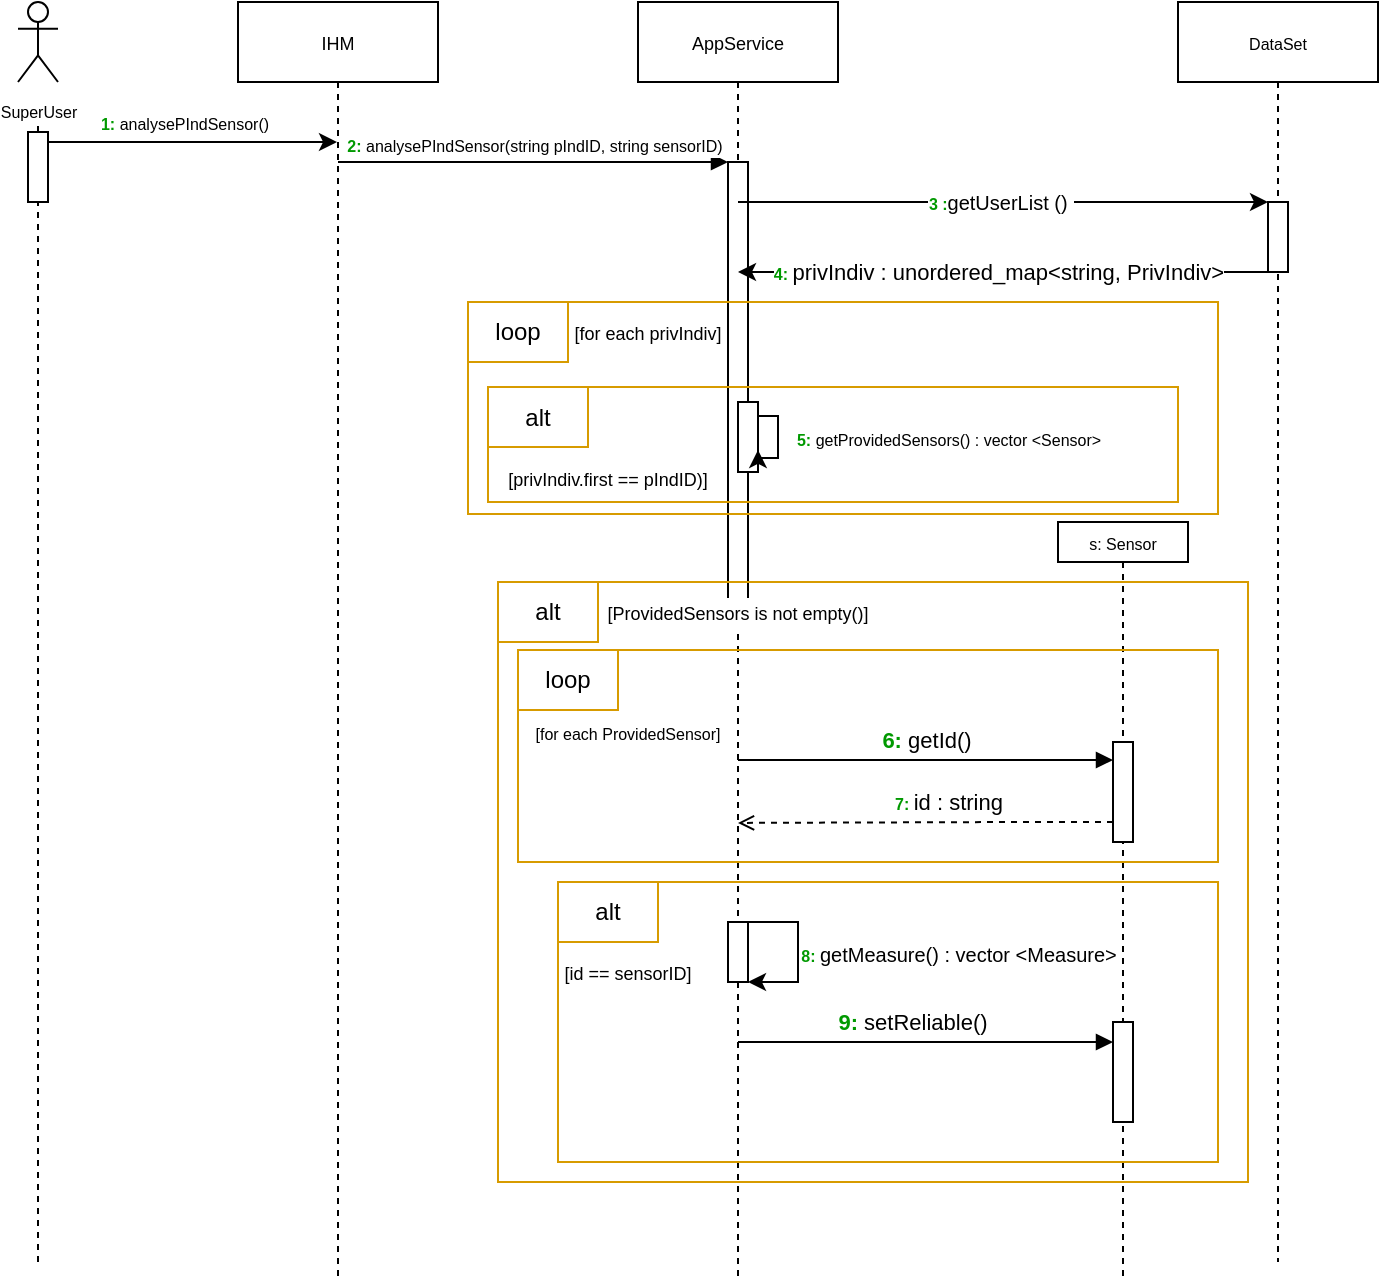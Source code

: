 <mxfile version="21.3.6" type="github">
  <diagram name="Page-1" id="U1p5k2ou6aDQazZYMd7k">
    <mxGraphModel dx="633" dy="1027" grid="1" gridSize="10" guides="1" tooltips="1" connect="1" arrows="1" fold="1" page="1" pageScale="1" pageWidth="1169" pageHeight="827" math="0" shadow="0">
      <root>
        <mxCell id="0" />
        <mxCell id="1" parent="0" />
        <mxCell id="GppKYo8j6UHfjYzBci3K-132" value="&lt;font style=&quot;font-size: 9px;&quot;&gt;AppService&lt;/font&gt;" style="shape=umlLifeline;perimeter=lifelinePerimeter;whiteSpace=wrap;html=1;container=0;dropTarget=0;collapsible=0;recursiveResize=0;outlineConnect=0;portConstraint=eastwest;newEdgeStyle={&quot;edgeStyle&quot;:&quot;elbowEdgeStyle&quot;,&quot;elbow&quot;:&quot;vertical&quot;,&quot;curved&quot;:0,&quot;rounded&quot;:0};" parent="1" vertex="1">
          <mxGeometry x="390" y="60" width="100" height="640" as="geometry" />
        </mxCell>
        <mxCell id="GppKYo8j6UHfjYzBci3K-133" value="&lt;font style=&quot;font-size: 8px;&quot;&gt;&lt;b&gt;&lt;font color=&quot;#009900&quot;&gt;2:&lt;/font&gt; &lt;/b&gt;analysePIndSensor(string pIndID, string sensorID)&lt;/font&gt;" style="html=1;verticalAlign=bottom;endArrow=block;edgeStyle=elbowEdgeStyle;elbow=vertical;curved=0;rounded=0;" parent="1" edge="1" source="t2bb7w7B9sQ-DITIagqw-6">
          <mxGeometry x="0.001" relative="1" as="geometry">
            <mxPoint x="260" y="140" as="sourcePoint" />
            <Array as="points">
              <mxPoint x="350" y="140" />
            </Array>
            <mxPoint x="435" y="140" as="targetPoint" />
            <mxPoint as="offset" />
          </mxGeometry>
        </mxCell>
        <mxCell id="GppKYo8j6UHfjYzBci3K-134" value="&lt;font style=&quot;font-size: 8px;&quot;&gt;DataSet&lt;br&gt;&lt;/font&gt;" style="shape=umlLifeline;perimeter=lifelinePerimeter;whiteSpace=wrap;html=1;container=0;dropTarget=0;collapsible=0;recursiveResize=0;outlineConnect=0;portConstraint=eastwest;newEdgeStyle={&quot;edgeStyle&quot;:&quot;elbowEdgeStyle&quot;,&quot;elbow&quot;:&quot;vertical&quot;,&quot;curved&quot;:0,&quot;rounded&quot;:0};" parent="1" vertex="1">
          <mxGeometry x="660" y="60" width="100" height="630" as="geometry" />
        </mxCell>
        <mxCell id="GppKYo8j6UHfjYzBci3K-178" value="" style="rounded=0;whiteSpace=wrap;html=1;" parent="1" vertex="1">
          <mxGeometry x="435" y="140" width="10" height="230" as="geometry" />
        </mxCell>
        <mxCell id="t2bb7w7B9sQ-DITIagqw-1" value="&lt;font style=&quot;font-size: 8px;&quot;&gt;SuperUser&lt;/font&gt;" style="shape=umlActor;verticalLabelPosition=bottom;verticalAlign=top;html=1;outlineConnect=0;" parent="1" vertex="1">
          <mxGeometry x="80" y="60" width="20" height="40" as="geometry" />
        </mxCell>
        <mxCell id="t2bb7w7B9sQ-DITIagqw-2" value="" style="endArrow=none;dashed=1;html=1;rounded=0;" parent="1" source="t2bb7w7B9sQ-DITIagqw-4" edge="1">
          <mxGeometry width="50" height="50" relative="1" as="geometry">
            <mxPoint x="90" y="390" as="sourcePoint" />
            <mxPoint x="90" y="120" as="targetPoint" />
          </mxGeometry>
        </mxCell>
        <mxCell id="t2bb7w7B9sQ-DITIagqw-3" value="" style="endArrow=none;dashed=1;html=1;rounded=0;" parent="1" target="t2bb7w7B9sQ-DITIagqw-4" edge="1">
          <mxGeometry width="50" height="50" relative="1" as="geometry">
            <mxPoint x="90" y="690" as="sourcePoint" />
            <mxPoint x="89.6" y="137" as="targetPoint" />
          </mxGeometry>
        </mxCell>
        <mxCell id="t2bb7w7B9sQ-DITIagqw-4" value="" style="rounded=0;whiteSpace=wrap;html=1;" parent="1" vertex="1">
          <mxGeometry x="85" y="125" width="10" height="35" as="geometry" />
        </mxCell>
        <mxCell id="t2bb7w7B9sQ-DITIagqw-6" value="&lt;font style=&quot;font-size: 9px;&quot;&gt;IHM&lt;/font&gt;" style="shape=umlLifeline;perimeter=lifelinePerimeter;whiteSpace=wrap;html=1;container=0;dropTarget=0;collapsible=0;recursiveResize=0;outlineConnect=0;portConstraint=eastwest;newEdgeStyle={&quot;edgeStyle&quot;:&quot;elbowEdgeStyle&quot;,&quot;elbow&quot;:&quot;vertical&quot;,&quot;curved&quot;:0,&quot;rounded&quot;:0};" parent="1" vertex="1">
          <mxGeometry x="190" y="60" width="100" height="640" as="geometry" />
        </mxCell>
        <mxCell id="t2bb7w7B9sQ-DITIagqw-11" value="" style="endArrow=classic;html=1;rounded=0;" parent="1" target="t2bb7w7B9sQ-DITIagqw-6" edge="1">
          <mxGeometry width="50" height="50" relative="1" as="geometry">
            <mxPoint x="95" y="130" as="sourcePoint" />
            <mxPoint x="145" y="80" as="targetPoint" />
          </mxGeometry>
        </mxCell>
        <mxCell id="t2bb7w7B9sQ-DITIagqw-13" value="&lt;font style=&quot;font-size: 8px;&quot;&gt;&lt;b style=&quot;border-color: var(--border-color);&quot;&gt;&lt;font style=&quot;border-color: var(--border-color);&quot; color=&quot;#009900&quot;&gt;1:&amp;nbsp;&lt;/font&gt;&lt;/b&gt;analysePIndSensor()&lt;/font&gt;" style="edgeLabel;html=1;align=center;verticalAlign=middle;resizable=0;points=[];" parent="t2bb7w7B9sQ-DITIagqw-11" vertex="1" connectable="0">
          <mxGeometry x="-0.225" y="2" relative="1" as="geometry">
            <mxPoint x="12" y="-8" as="offset" />
          </mxGeometry>
        </mxCell>
        <mxCell id="htGnmACfLVr-9joNBe-F-8" value="" style="whiteSpace=wrap;html=1;" vertex="1" parent="1">
          <mxGeometry x="440" y="260" width="10" height="35" as="geometry" />
        </mxCell>
        <mxCell id="htGnmACfLVr-9joNBe-F-9" value="&lt;font style=&quot;font-size: 8px;&quot;&gt;&lt;b style=&quot;border-color: var(--border-color);&quot;&gt;&lt;font style=&quot;border-color: var(--border-color);&quot; color=&quot;#009900&quot;&gt;5:&lt;/font&gt;&amp;nbsp;&lt;/b&gt;getProvidedSensors() : vector &amp;lt;Sensor&amp;gt;&lt;/font&gt;" style="text;html=1;align=center;verticalAlign=middle;resizable=0;points=[];autosize=1;strokeColor=none;fillColor=none;" vertex="1" parent="1">
          <mxGeometry x="455" y="262.5" width="180" height="30" as="geometry" />
        </mxCell>
        <mxCell id="htGnmACfLVr-9joNBe-F-10" style="edgeStyle=orthogonalEdgeStyle;rounded=0;orthogonalLoop=1;jettySize=auto;html=1;exitX=1;exitY=0.25;exitDx=0;exitDy=0;" edge="1" parent="1">
          <mxGeometry relative="1" as="geometry">
            <mxPoint x="450" y="266.99" as="sourcePoint" />
            <mxPoint x="450" y="283.99" as="targetPoint" />
            <Array as="points">
              <mxPoint x="450" y="267.99" />
              <mxPoint x="460" y="267.99" />
              <mxPoint x="460" y="287.99" />
              <mxPoint x="450" y="287.99" />
            </Array>
          </mxGeometry>
        </mxCell>
        <mxCell id="htGnmACfLVr-9joNBe-F-13" value="" style="endArrow=block;html=1;rounded=0;endFill=1;" edge="1" parent="1" target="htGnmACfLVr-9joNBe-F-15">
          <mxGeometry width="50" height="50" relative="1" as="geometry">
            <mxPoint x="440" y="439" as="sourcePoint" />
            <mxPoint x="610" y="439" as="targetPoint" />
            <Array as="points">
              <mxPoint x="480" y="439" />
            </Array>
          </mxGeometry>
        </mxCell>
        <mxCell id="htGnmACfLVr-9joNBe-F-14" value="&lt;b style=&quot;border-color: var(--border-color); caret-color: rgb(0, 153, 0); color: rgb(0, 153, 0);&quot;&gt;6:&amp;nbsp;&lt;/b&gt;getId()" style="edgeLabel;html=1;align=center;verticalAlign=middle;resizable=0;points=[];" vertex="1" connectable="0" parent="htGnmACfLVr-9joNBe-F-13">
          <mxGeometry x="-0.412" y="2" relative="1" as="geometry">
            <mxPoint x="39" y="-8" as="offset" />
          </mxGeometry>
        </mxCell>
        <mxCell id="htGnmACfLVr-9joNBe-F-16" value="" style="endArrow=open;html=1;rounded=0;endFill=0;dashed=1;entryX=1.055;entryY=0.269;entryDx=0;entryDy=0;entryPerimeter=0;" edge="1" parent="1" source="htGnmACfLVr-9joNBe-F-15">
          <mxGeometry width="50" height="50" relative="1" as="geometry">
            <mxPoint x="620" y="459" as="sourcePoint" />
            <mxPoint x="440" y="470.45" as="targetPoint" />
            <Array as="points">
              <mxPoint x="580" y="470" />
            </Array>
          </mxGeometry>
        </mxCell>
        <mxCell id="htGnmACfLVr-9joNBe-F-17" value="&lt;b style=&quot;font-size: 8px;&quot;&gt;&lt;font color=&quot;#009900&quot;&gt;7:&amp;nbsp;&lt;/font&gt;&lt;/b&gt;id : string" style="edgeLabel;html=1;align=center;verticalAlign=middle;resizable=0;points=[];" vertex="1" connectable="0" parent="htGnmACfLVr-9joNBe-F-16">
          <mxGeometry x="0.279" y="1" relative="1" as="geometry">
            <mxPoint x="37" y="-11" as="offset" />
          </mxGeometry>
        </mxCell>
        <mxCell id="htGnmACfLVr-9joNBe-F-21" value="" style="endArrow=classic;html=1;rounded=0;entryX=0;entryY=0;entryDx=0;entryDy=0;" edge="1" parent="1" source="GppKYo8j6UHfjYzBci3K-132" target="htGnmACfLVr-9joNBe-F-22">
          <mxGeometry width="50" height="50" relative="1" as="geometry">
            <mxPoint x="510" y="260" as="sourcePoint" />
            <mxPoint x="600" y="160" as="targetPoint" />
            <Array as="points">
              <mxPoint x="500" y="160" />
            </Array>
          </mxGeometry>
        </mxCell>
        <mxCell id="htGnmACfLVr-9joNBe-F-23" value="&lt;font style=&quot;font-size: 10px;&quot;&gt;&lt;b style=&quot;font-size: 8px;&quot;&gt;&lt;font color=&quot;#009900&quot;&gt;3 :&lt;/font&gt;&lt;/b&gt;getUserList ()&amp;nbsp;&lt;/font&gt;" style="edgeLabel;html=1;align=center;verticalAlign=middle;resizable=0;points=[];" vertex="1" connectable="0" parent="htGnmACfLVr-9joNBe-F-21">
          <mxGeometry x="-0.173" y="-1" relative="1" as="geometry">
            <mxPoint x="21" y="-1" as="offset" />
          </mxGeometry>
        </mxCell>
        <mxCell id="htGnmACfLVr-9joNBe-F-22" value="" style="whiteSpace=wrap;html=1;" vertex="1" parent="1">
          <mxGeometry x="705" y="160" width="10" height="35" as="geometry" />
        </mxCell>
        <mxCell id="htGnmACfLVr-9joNBe-F-25" value="" style="endArrow=classic;html=1;rounded=0;exitX=0;exitY=1;exitDx=0;exitDy=0;" edge="1" parent="1" source="htGnmACfLVr-9joNBe-F-22" target="GppKYo8j6UHfjYzBci3K-132">
          <mxGeometry width="50" height="50" relative="1" as="geometry">
            <mxPoint x="540" y="300" as="sourcePoint" />
            <mxPoint x="590" y="250" as="targetPoint" />
          </mxGeometry>
        </mxCell>
        <mxCell id="htGnmACfLVr-9joNBe-F-26" value="&lt;b style=&quot;font-size: 8px;&quot;&gt;&lt;font color=&quot;#009900&quot;&gt;4:&amp;nbsp;&lt;/font&gt;&lt;/b&gt;privIndiv : unordered_map&amp;lt;string, PrivIndiv&amp;gt;" style="edgeLabel;html=1;align=center;verticalAlign=middle;resizable=0;points=[];" vertex="1" connectable="0" parent="htGnmACfLVr-9joNBe-F-25">
          <mxGeometry x="0.109" y="1" relative="1" as="geometry">
            <mxPoint x="12" y="-1" as="offset" />
          </mxGeometry>
        </mxCell>
        <mxCell id="htGnmACfLVr-9joNBe-F-27" value="loop" style="rounded=0;whiteSpace=wrap;html=1;fillColor=none;strokeColor=#d79b00;" vertex="1" parent="1">
          <mxGeometry x="305" y="210" width="50" height="30" as="geometry" />
        </mxCell>
        <mxCell id="htGnmACfLVr-9joNBe-F-30" value="alt" style="rounded=0;whiteSpace=wrap;html=1;fillColor=none;strokeColor=#d79b00;" vertex="1" parent="1">
          <mxGeometry x="315" y="252.5" width="50" height="30" as="geometry" />
        </mxCell>
        <mxCell id="htGnmACfLVr-9joNBe-F-31" value="&lt;font style=&quot;font-size: 9px;&quot;&gt;[privIndiv.first == pIndID)]&lt;/font&gt;" style="text;html=1;strokeColor=none;fillColor=none;align=center;verticalAlign=middle;whiteSpace=wrap;rounded=0;labelBackgroundColor=default;" vertex="1" parent="1">
          <mxGeometry x="300" y="282.5" width="150" height="30" as="geometry" />
        </mxCell>
        <mxCell id="htGnmACfLVr-9joNBe-F-32" value="&lt;font style=&quot;font-size: 9px;&quot;&gt;[for each privIndiv]&lt;/font&gt;" style="text;html=1;strokeColor=none;fillColor=none;align=center;verticalAlign=middle;whiteSpace=wrap;rounded=0;labelBackgroundColor=default;" vertex="1" parent="1">
          <mxGeometry x="320" y="210" width="150" height="30" as="geometry" />
        </mxCell>
        <mxCell id="htGnmACfLVr-9joNBe-F-33" value="" style="rounded=0;whiteSpace=wrap;html=1;fillColor=none;strokeColor=#d79b00;" vertex="1" parent="1">
          <mxGeometry x="315" y="252.5" width="345" height="57.5" as="geometry" />
        </mxCell>
        <mxCell id="htGnmACfLVr-9joNBe-F-34" value="alt" style="rounded=0;whiteSpace=wrap;html=1;fillColor=none;strokeColor=#d79b00;" vertex="1" parent="1">
          <mxGeometry x="320" y="350" width="50" height="30" as="geometry" />
        </mxCell>
        <mxCell id="htGnmACfLVr-9joNBe-F-36" value="" style="rounded=0;whiteSpace=wrap;html=1;fillColor=none;strokeColor=#d79b00;" vertex="1" parent="1">
          <mxGeometry x="305" y="210" width="375" height="106" as="geometry" />
        </mxCell>
        <mxCell id="htGnmACfLVr-9joNBe-F-37" value="loop" style="rounded=0;whiteSpace=wrap;html=1;fillColor=none;strokeColor=#d79b00;" vertex="1" parent="1">
          <mxGeometry x="330" y="384" width="50" height="30" as="geometry" />
        </mxCell>
        <mxCell id="htGnmACfLVr-9joNBe-F-38" value="&lt;font style=&quot;font-size: 9px;&quot;&gt;[ProvidedSensors is not empty()]&lt;/font&gt;" style="text;html=1;strokeColor=none;fillColor=none;align=center;verticalAlign=middle;whiteSpace=wrap;rounded=0;labelBackgroundColor=default;" vertex="1" parent="1">
          <mxGeometry x="365" y="350" width="150" height="30" as="geometry" />
        </mxCell>
        <mxCell id="htGnmACfLVr-9joNBe-F-39" value="alt" style="rounded=0;whiteSpace=wrap;html=1;fillColor=none;strokeColor=#d79b00;" vertex="1" parent="1">
          <mxGeometry x="350" y="500" width="50" height="30" as="geometry" />
        </mxCell>
        <mxCell id="htGnmACfLVr-9joNBe-F-40" value="&lt;font style=&quot;font-size: 9px;&quot;&gt;[id == sensorID]&lt;/font&gt;" style="text;html=1;strokeColor=none;fillColor=none;align=center;verticalAlign=middle;whiteSpace=wrap;rounded=0;labelBackgroundColor=default;" vertex="1" parent="1">
          <mxGeometry x="310" y="530" width="150" height="30" as="geometry" />
        </mxCell>
        <mxCell id="htGnmACfLVr-9joNBe-F-42" value="" style="endArrow=block;html=1;rounded=0;endFill=1;" edge="1" parent="1" target="htGnmACfLVr-9joNBe-F-41">
          <mxGeometry width="50" height="50" relative="1" as="geometry">
            <mxPoint x="440" y="580" as="sourcePoint" />
            <mxPoint x="620" y="580" as="targetPoint" />
            <Array as="points">
              <mxPoint x="480" y="580" />
            </Array>
          </mxGeometry>
        </mxCell>
        <mxCell id="htGnmACfLVr-9joNBe-F-43" value="&lt;b style=&quot;border-color: var(--border-color); caret-color: rgb(0, 153, 0); color: rgb(0, 153, 0);&quot;&gt;9:&amp;nbsp;&lt;/b&gt;setReliable()" style="edgeLabel;html=1;align=center;verticalAlign=middle;resizable=0;points=[];" vertex="1" connectable="0" parent="htGnmACfLVr-9joNBe-F-42">
          <mxGeometry x="-0.412" y="2" relative="1" as="geometry">
            <mxPoint x="32" y="-8" as="offset" />
          </mxGeometry>
        </mxCell>
        <mxCell id="htGnmACfLVr-9joNBe-F-44" value="" style="html=1;points=[];perimeter=orthogonalPerimeter;outlineConnect=0;targetShapes=umlLifeline;portConstraint=eastwest;newEdgeStyle={&quot;edgeStyle&quot;:&quot;elbowEdgeStyle&quot;,&quot;elbow&quot;:&quot;vertical&quot;,&quot;curved&quot;:0,&quot;rounded&quot;:0};" vertex="1" parent="1">
          <mxGeometry x="435" y="520" width="10" height="30" as="geometry" />
        </mxCell>
        <mxCell id="htGnmACfLVr-9joNBe-F-45" value="" style="endArrow=classic;html=1;rounded=0;" edge="1" parent="1" source="htGnmACfLVr-9joNBe-F-44" target="htGnmACfLVr-9joNBe-F-44">
          <mxGeometry width="50" height="50" relative="1" as="geometry">
            <mxPoint x="460" y="510" as="sourcePoint" />
            <mxPoint x="510" y="460" as="targetPoint" />
            <Array as="points">
              <mxPoint x="470" y="520" />
            </Array>
          </mxGeometry>
        </mxCell>
        <mxCell id="htGnmACfLVr-9joNBe-F-46" value="&lt;font style=&quot;font-size: 10px;&quot;&gt;&lt;b style=&quot;font-size: 8px;&quot;&gt;&lt;font color=&quot;#009900&quot;&gt;8:&amp;nbsp;&lt;/font&gt;&lt;/b&gt;getMeasure() : vector &amp;lt;Measure&amp;gt;&lt;/font&gt;" style="edgeLabel;html=1;align=center;verticalAlign=middle;resizable=0;points=[];" vertex="1" connectable="0" parent="htGnmACfLVr-9joNBe-F-45">
          <mxGeometry x="0.007" relative="1" as="geometry">
            <mxPoint x="80" as="offset" />
          </mxGeometry>
        </mxCell>
        <mxCell id="htGnmACfLVr-9joNBe-F-48" value="&lt;font style=&quot;font-size: 8px;&quot;&gt;[for each ProvidedSensor]&lt;/font&gt;" style="text;html=1;strokeColor=none;fillColor=none;align=center;verticalAlign=middle;whiteSpace=wrap;rounded=0;labelBackgroundColor=default;" vertex="1" parent="1">
          <mxGeometry x="310" y="410" width="150" height="30" as="geometry" />
        </mxCell>
        <mxCell id="htGnmACfLVr-9joNBe-F-51" value="&lt;font style=&quot;font-size: 8px;&quot;&gt;s: Sensor&lt;br&gt;&lt;/font&gt;" style="shape=umlLifeline;perimeter=lifelinePerimeter;whiteSpace=wrap;html=1;container=0;dropTarget=0;collapsible=0;recursiveResize=0;outlineConnect=0;portConstraint=eastwest;newEdgeStyle={&quot;edgeStyle&quot;:&quot;elbowEdgeStyle&quot;,&quot;elbow&quot;:&quot;vertical&quot;,&quot;curved&quot;:0,&quot;rounded&quot;:0};size=20;" vertex="1" parent="1">
          <mxGeometry x="600" y="320" width="65" height="380" as="geometry" />
        </mxCell>
        <mxCell id="htGnmACfLVr-9joNBe-F-41" value="" style="html=1;points=[];perimeter=orthogonalPerimeter;outlineConnect=0;targetShapes=umlLifeline;portConstraint=eastwest;newEdgeStyle={&quot;edgeStyle&quot;:&quot;elbowEdgeStyle&quot;,&quot;elbow&quot;:&quot;vertical&quot;,&quot;curved&quot;:0,&quot;rounded&quot;:0};" vertex="1" parent="htGnmACfLVr-9joNBe-F-51">
          <mxGeometry x="27.5" y="250" width="10" height="50" as="geometry" />
        </mxCell>
        <mxCell id="htGnmACfLVr-9joNBe-F-15" value="" style="html=1;points=[];perimeter=orthogonalPerimeter;outlineConnect=0;targetShapes=umlLifeline;portConstraint=eastwest;newEdgeStyle={&quot;edgeStyle&quot;:&quot;elbowEdgeStyle&quot;,&quot;elbow&quot;:&quot;vertical&quot;,&quot;curved&quot;:0,&quot;rounded&quot;:0};" vertex="1" parent="htGnmACfLVr-9joNBe-F-51">
          <mxGeometry x="27.5" y="110" width="10" height="50" as="geometry" />
        </mxCell>
        <mxCell id="htGnmACfLVr-9joNBe-F-52" value="" style="rounded=0;whiteSpace=wrap;html=1;fillColor=none;strokeColor=#d79b00;" vertex="1" parent="1">
          <mxGeometry x="320" y="350" width="375" height="300" as="geometry" />
        </mxCell>
        <mxCell id="htGnmACfLVr-9joNBe-F-53" value="" style="rounded=0;whiteSpace=wrap;html=1;fillColor=none;strokeColor=#d79b00;" vertex="1" parent="1">
          <mxGeometry x="330" y="384" width="350" height="106" as="geometry" />
        </mxCell>
        <mxCell id="htGnmACfLVr-9joNBe-F-54" value="" style="rounded=0;whiteSpace=wrap;html=1;fillColor=none;strokeColor=#d79b00;" vertex="1" parent="1">
          <mxGeometry x="350" y="500" width="330" height="140" as="geometry" />
        </mxCell>
      </root>
    </mxGraphModel>
  </diagram>
</mxfile>

